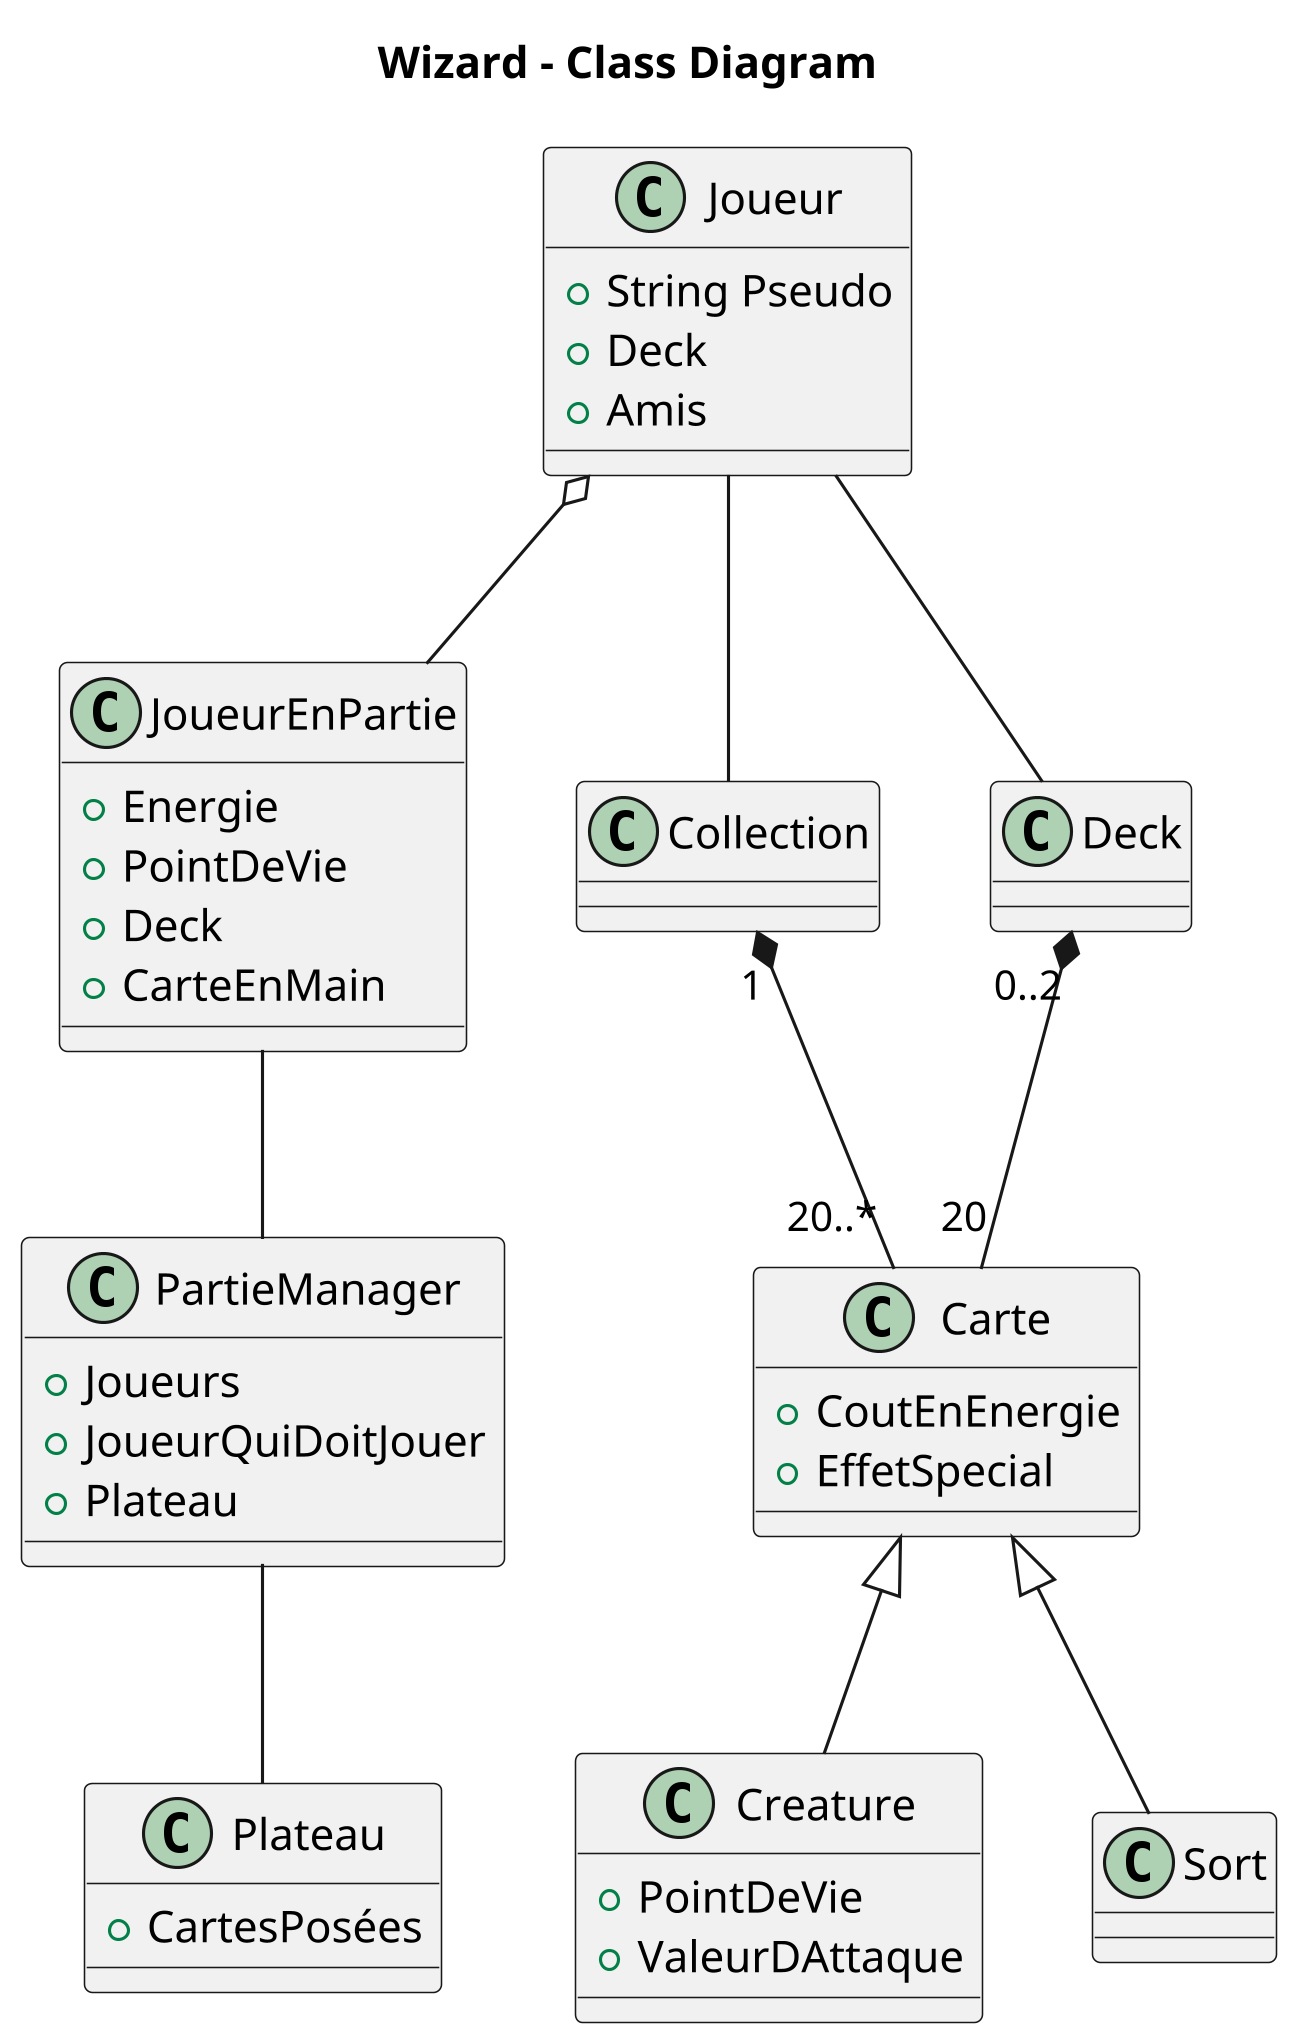 @startuml

title Wizard - Class Diagram
skinparam dpi 300


class Joueur {
  +String Pseudo
  +Deck
  +Amis
}
class JoueurEnPartie {
  +Energie
  +PointDeVie
  +Deck
  +CarteEnMain
}
class Collection
class Carte {
  +CoutEnEnergie
  +EffetSpecial
}
class Deck
class Creature {
  +PointDeVie
  +ValeurDAttaque
}
class Sort
class PartieManager {
  +Joueurs
  +JoueurQuiDoitJouer
  +Plateau
}
class Plateau {
  +CartesPosées
}

Carte <|-down- Creature
Carte <|-down- Sort
PartieManager -- Plateau
PartieManager -up- JoueurEnPartie
Joueur -- Collection
Joueur -- Deck
Joueur o-down- JoueurEnPartie

Deck "0..2" *-down- "20" Carte
Collection "1" *-down- "20..*" Carte


@enduml
